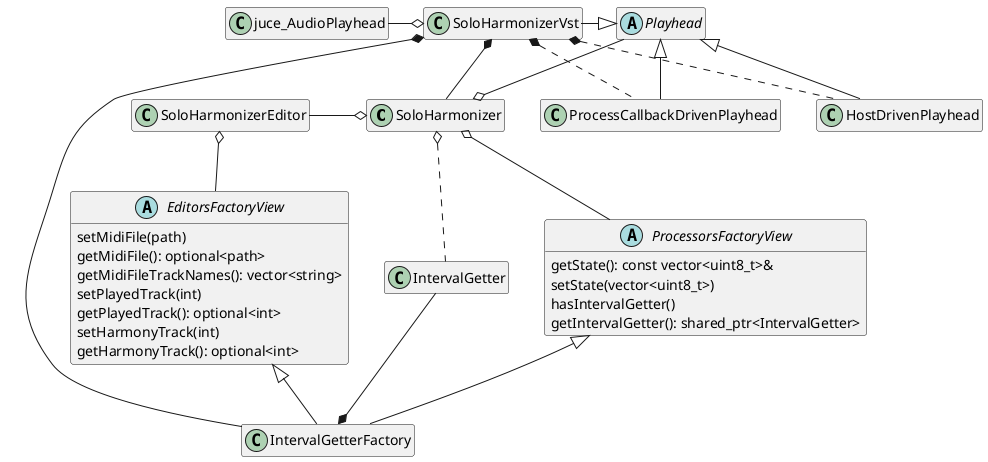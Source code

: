 @startuml

hide fields
hide SoloHarmonizer methods
hide SoloHarmonizerEditor methods
hide IntervalGetterFactory methods
hide juce_AudioPlayhead methods
hide Playhead methods
hide SoloHarmonizerVst methods
hide ProcessCallbackDrivenPlayhead methods
hide HostDrivenPlayhead methods
hide IntervalGetter methods

abstract class Playhead
class SoloHarmonizer
class SoloHarmonizerEditor
class SoloHarmonizerVst
class ProcessCallbackDrivenPlayhead
class HostDrivenPlayhead

abstract class EditorsFactoryView {
  setMidiFile(path)
  getMidiFile(): optional<path>
  getMidiFileTrackNames(): vector<string>
  setPlayedTrack(int)
  getPlayedTrack(): optional<int>
  setHarmonyTrack(int)
  getHarmonyTrack(): optional<int>
}

abstract class ProcessorsFactoryView {
  getState(): const vector<uint8_t>&
  setState(vector<uint8_t>)
  hasIntervalGetter()
  getIntervalGetter(): shared_ptr<IntervalGetter>
}

class IntervalGetterFactory
class IntervalGetter

SoloHarmonizerVst *- IntervalGetterFactory
SoloHarmonizerVst *-- SoloHarmonizer
SoloHarmonizerVst *.. ProcessCallbackDrivenPlayhead
SoloHarmonizerVst *.. HostDrivenPlayhead
SoloHarmonizerEditor -o SoloHarmonizer
SoloHarmonizer o-- ProcessorsFactoryView
SoloHarmonizerEditor o-- EditorsFactoryView

EditorsFactoryView <|-- IntervalGetterFactory
ProcessorsFactoryView <|-- IntervalGetterFactory
SoloHarmonizer o. IntervalGetter
IntervalGetter --* IntervalGetterFactory

juce_AudioPlayhead -o SoloHarmonizerVst
SoloHarmonizerVst -|> Playhead
Playhead <|-- ProcessCallbackDrivenPlayhead
Playhead <|-- HostDrivenPlayhead
Playhead --o SoloHarmonizer

@enduml
